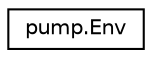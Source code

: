 digraph "Graphical Class Hierarchy"
{
  edge [fontname="Helvetica",fontsize="10",labelfontname="Helvetica",labelfontsize="10"];
  node [fontname="Helvetica",fontsize="10",shape=record];
  rankdir="LR";
  Node1 [label="pump.Env",height=0.2,width=0.4,color="black", fillcolor="white", style="filled",URL="$classpump_1_1_env.html"];
}
